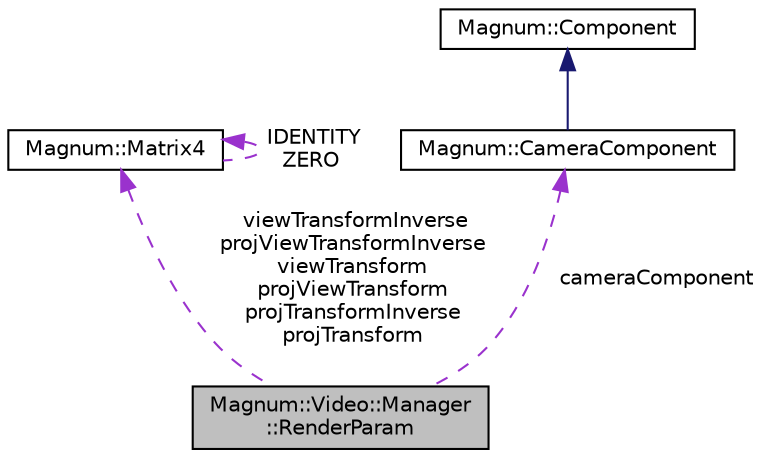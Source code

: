 digraph "Magnum::Video::Manager::RenderParam"
{
  edge [fontname="Helvetica",fontsize="10",labelfontname="Helvetica",labelfontsize="10"];
  node [fontname="Helvetica",fontsize="10",shape=record];
  Node1 [label="Magnum::Video::Manager\l::RenderParam",height=0.2,width=0.4,color="black", fillcolor="grey75", style="filled", fontcolor="black"];
  Node2 -> Node1 [dir="back",color="darkorchid3",fontsize="10",style="dashed",label=" viewTransformInverse\nprojViewTransformInverse\nviewTransform\nprojViewTransform\nprojTransformInverse\nprojTransform" ,fontname="Helvetica"];
  Node2 [label="Magnum::Matrix4",height=0.2,width=0.4,color="black", fillcolor="white", style="filled",URL="$class_magnum_1_1_matrix4.html"];
  Node2 -> Node2 [dir="back",color="darkorchid3",fontsize="10",style="dashed",label=" IDENTITY\nZERO" ,fontname="Helvetica"];
  Node3 -> Node1 [dir="back",color="darkorchid3",fontsize="10",style="dashed",label=" cameraComponent" ,fontname="Helvetica"];
  Node3 [label="Magnum::CameraComponent",height=0.2,width=0.4,color="black", fillcolor="white", style="filled",URL="$class_magnum_1_1_camera_component.html",tooltip="CameraComponent. "];
  Node4 -> Node3 [dir="back",color="midnightblue",fontsize="10",style="solid",fontname="Helvetica"];
  Node4 [label="Magnum::Component",height=0.2,width=0.4,color="black", fillcolor="white", style="filled",URL="$class_magnum_1_1_component.html",tooltip="Component. "];
}
